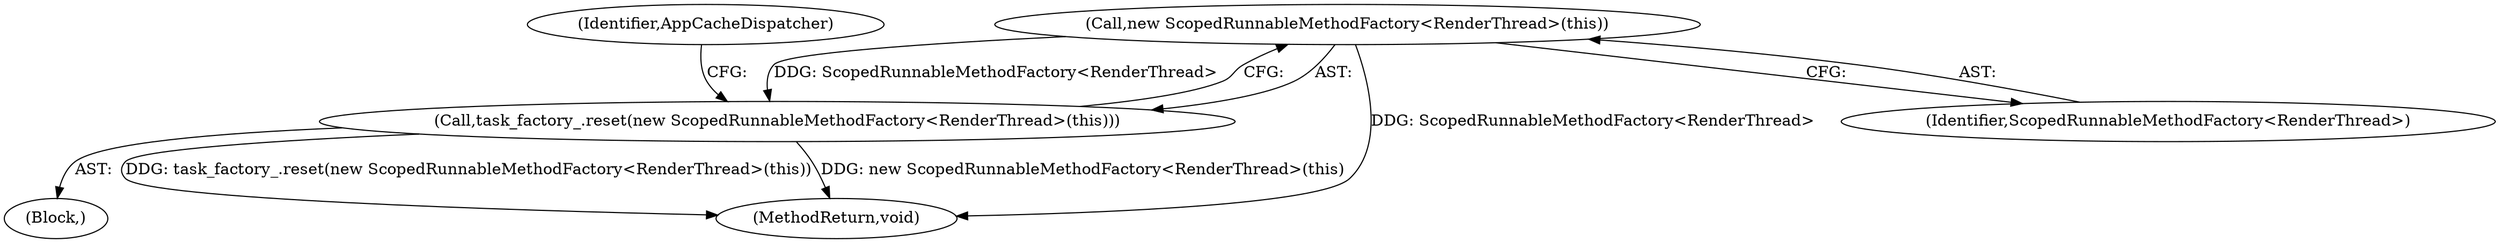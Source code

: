 digraph "0_Chrome_8262245d384be025f13e2a5b3a03b7e5c98374ce_3@API" {
"1000133" [label="(Call,new ScopedRunnableMethodFactory<RenderThread>(this))"];
"1000132" [label="(Call,task_factory_.reset(new ScopedRunnableMethodFactory<RenderThread>(this)))"];
"1000133" [label="(Call,new ScopedRunnableMethodFactory<RenderThread>(this))"];
"1000134" [label="(Identifier,ScopedRunnableMethodFactory<RenderThread>)"];
"1000137" [label="(Identifier,AppCacheDispatcher)"];
"1000176" [label="(MethodReturn,void)"];
"1000101" [label="(Block,)"];
"1000132" [label="(Call,task_factory_.reset(new ScopedRunnableMethodFactory<RenderThread>(this)))"];
"1000133" -> "1000132"  [label="AST: "];
"1000133" -> "1000134"  [label="CFG: "];
"1000134" -> "1000133"  [label="AST: "];
"1000132" -> "1000133"  [label="CFG: "];
"1000133" -> "1000176"  [label="DDG: ScopedRunnableMethodFactory<RenderThread>"];
"1000133" -> "1000132"  [label="DDG: ScopedRunnableMethodFactory<RenderThread>"];
"1000132" -> "1000101"  [label="AST: "];
"1000137" -> "1000132"  [label="CFG: "];
"1000132" -> "1000176"  [label="DDG: task_factory_.reset(new ScopedRunnableMethodFactory<RenderThread>(this))"];
"1000132" -> "1000176"  [label="DDG: new ScopedRunnableMethodFactory<RenderThread>(this)"];
}
